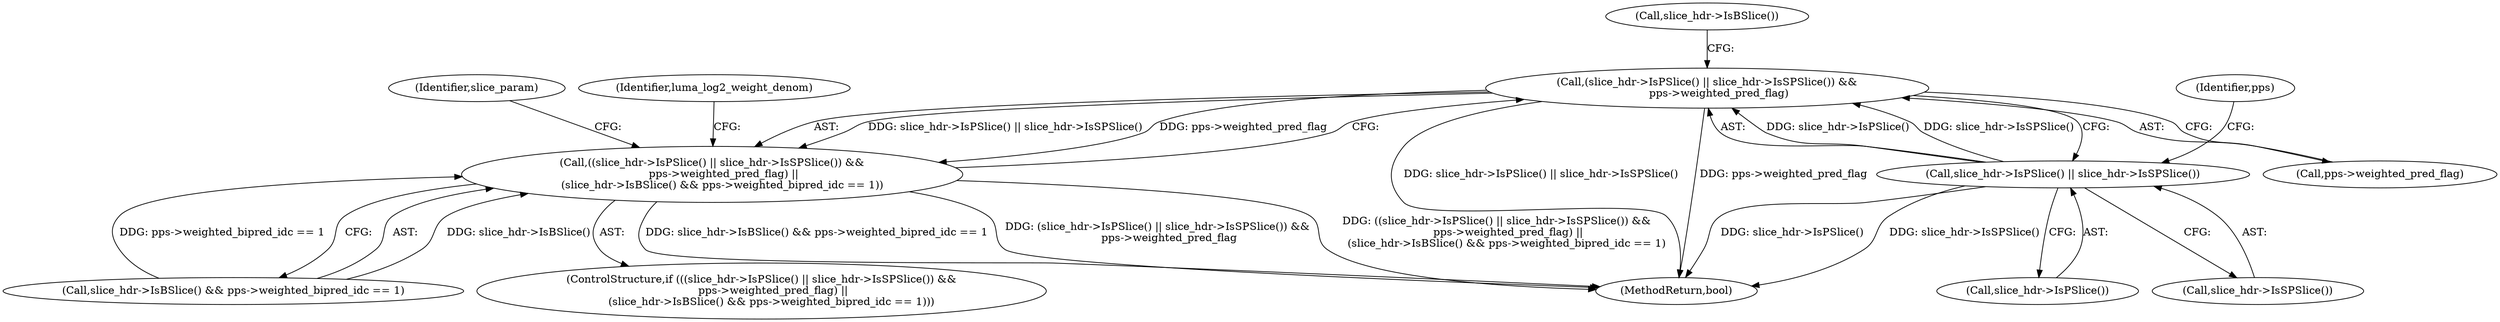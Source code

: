 digraph "0_Chrome_70340ce072cee8a0bdcddb5f312d32567b2269f6_15@pointer" {
"1000171" [label="(Call,(slice_hdr->IsPSlice() || slice_hdr->IsSPSlice()) &&\n       pps->weighted_pred_flag)"];
"1000172" [label="(Call,slice_hdr->IsPSlice() || slice_hdr->IsSPSlice())"];
"1000170" [label="(Call,((slice_hdr->IsPSlice() || slice_hdr->IsSPSlice()) &&\n       pps->weighted_pred_flag) ||\n      (slice_hdr->IsBSlice() && pps->weighted_bipred_idc == 1))"];
"1000373" [label="(Identifier,slice_param)"];
"1000178" [label="(Call,slice_hdr->IsBSlice() && pps->weighted_bipred_idc == 1)"];
"1000174" [label="(Call,slice_hdr->IsSPSlice())"];
"1000493" [label="(MethodReturn,bool)"];
"1000169" [label="(ControlStructure,if (((slice_hdr->IsPSlice() || slice_hdr->IsSPSlice()) &&\n       pps->weighted_pred_flag) ||\n      (slice_hdr->IsBSlice() && pps->weighted_bipred_idc == 1)))"];
"1000170" [label="(Call,((slice_hdr->IsPSlice() || slice_hdr->IsSPSlice()) &&\n       pps->weighted_pred_flag) ||\n      (slice_hdr->IsBSlice() && pps->weighted_bipred_idc == 1))"];
"1000171" [label="(Call,(slice_hdr->IsPSlice() || slice_hdr->IsSPSlice()) &&\n       pps->weighted_pred_flag)"];
"1000179" [label="(Call,slice_hdr->IsBSlice())"];
"1000173" [label="(Call,slice_hdr->IsPSlice())"];
"1000187" [label="(Identifier,luma_log2_weight_denom)"];
"1000175" [label="(Call,pps->weighted_pred_flag)"];
"1000176" [label="(Identifier,pps)"];
"1000172" [label="(Call,slice_hdr->IsPSlice() || slice_hdr->IsSPSlice())"];
"1000171" -> "1000170"  [label="AST: "];
"1000171" -> "1000172"  [label="CFG: "];
"1000171" -> "1000175"  [label="CFG: "];
"1000172" -> "1000171"  [label="AST: "];
"1000175" -> "1000171"  [label="AST: "];
"1000179" -> "1000171"  [label="CFG: "];
"1000170" -> "1000171"  [label="CFG: "];
"1000171" -> "1000493"  [label="DDG: slice_hdr->IsPSlice() || slice_hdr->IsSPSlice()"];
"1000171" -> "1000493"  [label="DDG: pps->weighted_pred_flag"];
"1000171" -> "1000170"  [label="DDG: slice_hdr->IsPSlice() || slice_hdr->IsSPSlice()"];
"1000171" -> "1000170"  [label="DDG: pps->weighted_pred_flag"];
"1000172" -> "1000171"  [label="DDG: slice_hdr->IsPSlice()"];
"1000172" -> "1000171"  [label="DDG: slice_hdr->IsSPSlice()"];
"1000172" -> "1000173"  [label="CFG: "];
"1000172" -> "1000174"  [label="CFG: "];
"1000173" -> "1000172"  [label="AST: "];
"1000174" -> "1000172"  [label="AST: "];
"1000176" -> "1000172"  [label="CFG: "];
"1000172" -> "1000493"  [label="DDG: slice_hdr->IsPSlice()"];
"1000172" -> "1000493"  [label="DDG: slice_hdr->IsSPSlice()"];
"1000170" -> "1000169"  [label="AST: "];
"1000170" -> "1000178"  [label="CFG: "];
"1000178" -> "1000170"  [label="AST: "];
"1000187" -> "1000170"  [label="CFG: "];
"1000373" -> "1000170"  [label="CFG: "];
"1000170" -> "1000493"  [label="DDG: slice_hdr->IsBSlice() && pps->weighted_bipred_idc == 1"];
"1000170" -> "1000493"  [label="DDG: (slice_hdr->IsPSlice() || slice_hdr->IsSPSlice()) &&\n       pps->weighted_pred_flag"];
"1000170" -> "1000493"  [label="DDG: ((slice_hdr->IsPSlice() || slice_hdr->IsSPSlice()) &&\n       pps->weighted_pred_flag) ||\n      (slice_hdr->IsBSlice() && pps->weighted_bipred_idc == 1)"];
"1000178" -> "1000170"  [label="DDG: slice_hdr->IsBSlice()"];
"1000178" -> "1000170"  [label="DDG: pps->weighted_bipred_idc == 1"];
}
